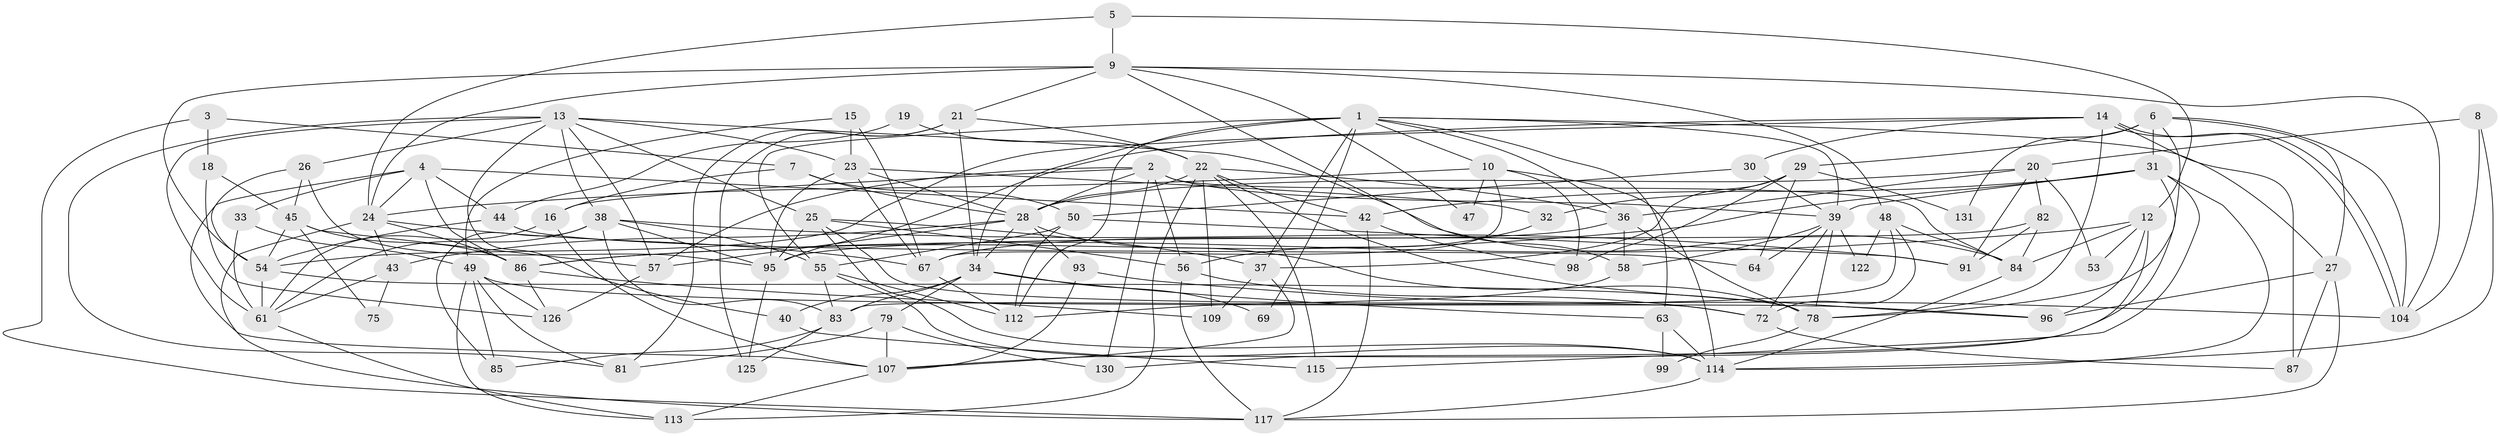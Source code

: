 // original degree distribution, {6: 0.10687022900763359, 2: 0.10687022900763359, 3: 0.3435114503816794, 5: 0.16030534351145037, 4: 0.22137404580152673, 7: 0.061068702290076333}
// Generated by graph-tools (version 1.1) at 2025/11/02/27/25 16:11:24]
// undirected, 86 vertices, 214 edges
graph export_dot {
graph [start="1"]
  node [color=gray90,style=filled];
  1 [super="+46"];
  2 [super="+71"];
  3;
  4 [super="+51"];
  5;
  6 [super="+119"];
  7;
  8;
  9 [super="+11"];
  10 [super="+17"];
  12 [super="+62"];
  13 [super="+88"];
  14;
  15 [super="+66"];
  16 [super="+76"];
  18;
  19;
  20 [super="+52"];
  21 [super="+90"];
  22 [super="+73"];
  23 [super="+105"];
  24 [super="+89"];
  25 [super="+94"];
  26 [super="+120"];
  27 [super="+129"];
  28 [super="+77"];
  29 [super="+35"];
  30;
  31 [super="+41"];
  32;
  33;
  34 [super="+108"];
  36 [super="+116"];
  37 [super="+111"];
  38 [super="+80"];
  39 [super="+59"];
  40;
  42 [super="+118"];
  43;
  44;
  45 [super="+68"];
  47;
  48 [super="+70"];
  49 [super="+102"];
  50;
  53;
  54 [super="+74"];
  55 [super="+60"];
  56 [super="+100"];
  57 [super="+101"];
  58 [super="+92"];
  61 [super="+127"];
  63 [super="+65"];
  64;
  67 [super="+123"];
  69;
  72;
  75;
  78 [super="+103"];
  79;
  81;
  82;
  83 [super="+121"];
  84;
  85;
  86 [super="+106"];
  87;
  91 [super="+97"];
  93;
  95 [super="+110"];
  96;
  98;
  99;
  104 [super="+128"];
  107;
  109;
  112;
  113;
  114 [super="+124"];
  115;
  117;
  122;
  125;
  126;
  130;
  131;
  1 -- 55;
  1 -- 36;
  1 -- 69 [weight=2];
  1 -- 63;
  1 -- 112;
  1 -- 34;
  1 -- 10;
  1 -- 37;
  1 -- 39;
  1 -- 27;
  2 -- 84;
  2 -- 16;
  2 -- 130;
  2 -- 39;
  2 -- 56;
  2 -- 57;
  2 -- 28;
  3 -- 117;
  3 -- 18;
  3 -- 7;
  4 -- 24;
  4 -- 33;
  4 -- 42;
  4 -- 107;
  4 -- 44;
  4 -- 86;
  5 -- 24;
  5 -- 12;
  5 -- 9;
  6 -- 31;
  6 -- 131;
  6 -- 29;
  6 -- 78;
  6 -- 104;
  6 -- 27;
  7 -- 28;
  7 -- 50;
  7 -- 16;
  8 -- 104;
  8 -- 20;
  8 -- 114;
  9 -- 54;
  9 -- 48;
  9 -- 58;
  9 -- 104;
  9 -- 24 [weight=2];
  9 -- 21;
  9 -- 47;
  10 -- 98;
  10 -- 67;
  10 -- 24;
  10 -- 47;
  10 -- 114;
  12 -- 84;
  12 -- 96;
  12 -- 130;
  12 -- 53;
  12 -- 86;
  13 -- 25;
  13 -- 26;
  13 -- 38;
  13 -- 40;
  13 -- 57;
  13 -- 81;
  13 -- 61;
  13 -- 84;
  13 -- 23;
  14 -- 104;
  14 -- 104;
  14 -- 30;
  14 -- 78;
  14 -- 87;
  14 -- 95;
  14 -- 54;
  15 -- 67;
  15 -- 49;
  15 -- 23;
  16 -- 107;
  16 -- 61;
  18 -- 45;
  18 -- 126;
  19 -- 44;
  19 -- 22;
  20 -- 53;
  20 -- 82;
  20 -- 36;
  20 -- 91;
  20 -- 28;
  21 -- 125;
  21 -- 81;
  21 -- 34;
  21 -- 22;
  22 -- 96;
  22 -- 115;
  22 -- 113;
  22 -- 109;
  22 -- 36;
  22 -- 28;
  22 -- 42;
  23 -- 28;
  23 -- 32;
  23 -- 67;
  23 -- 95;
  24 -- 43;
  24 -- 67;
  24 -- 117;
  24 -- 86;
  25 -- 114;
  25 -- 56;
  25 -- 72;
  25 -- 37;
  25 -- 95;
  26 -- 54;
  26 -- 45;
  26 -- 95;
  27 -- 117;
  27 -- 96;
  27 -- 87;
  28 -- 93;
  28 -- 57;
  28 -- 43;
  28 -- 78;
  28 -- 34;
  29 -- 32;
  29 -- 64;
  29 -- 131;
  29 -- 98;
  29 -- 37;
  30 -- 50;
  30 -- 39;
  31 -- 107;
  31 -- 39;
  31 -- 114;
  31 -- 115;
  31 -- 86;
  31 -- 42;
  32 -- 56;
  33 -- 61;
  33 -- 49;
  34 -- 79;
  34 -- 83;
  34 -- 69;
  34 -- 40;
  34 -- 63;
  36 -- 58;
  36 -- 67;
  36 -- 78;
  37 -- 109;
  37 -- 107;
  38 -- 85;
  38 -- 91;
  38 -- 83;
  38 -- 61;
  38 -- 55;
  38 -- 95;
  39 -- 72;
  39 -- 64;
  39 -- 122;
  39 -- 58;
  39 -- 78;
  40 -- 115;
  42 -- 117;
  42 -- 98;
  43 -- 61;
  43 -- 75;
  44 -- 64;
  44 -- 54;
  45 -- 54;
  45 -- 86;
  45 -- 57;
  45 -- 75;
  48 -- 72;
  48 -- 122;
  48 -- 83;
  48 -- 84;
  49 -- 81;
  49 -- 113;
  49 -- 96;
  49 -- 85;
  49 -- 126;
  50 -- 112;
  50 -- 55;
  50 -- 91;
  54 -- 78;
  54 -- 61;
  55 -- 112;
  55 -- 83;
  55 -- 114;
  56 -- 72;
  56 -- 117;
  57 -- 126;
  58 -- 112;
  61 -- 113;
  63 -- 99;
  63 -- 114;
  67 -- 112;
  72 -- 87;
  78 -- 99;
  79 -- 107;
  79 -- 81;
  79 -- 130;
  82 -- 84;
  82 -- 91;
  82 -- 95;
  83 -- 125;
  83 -- 85;
  84 -- 114;
  86 -- 109;
  86 -- 126;
  93 -- 107;
  93 -- 104;
  95 -- 125;
  107 -- 113;
  114 -- 117;
}
